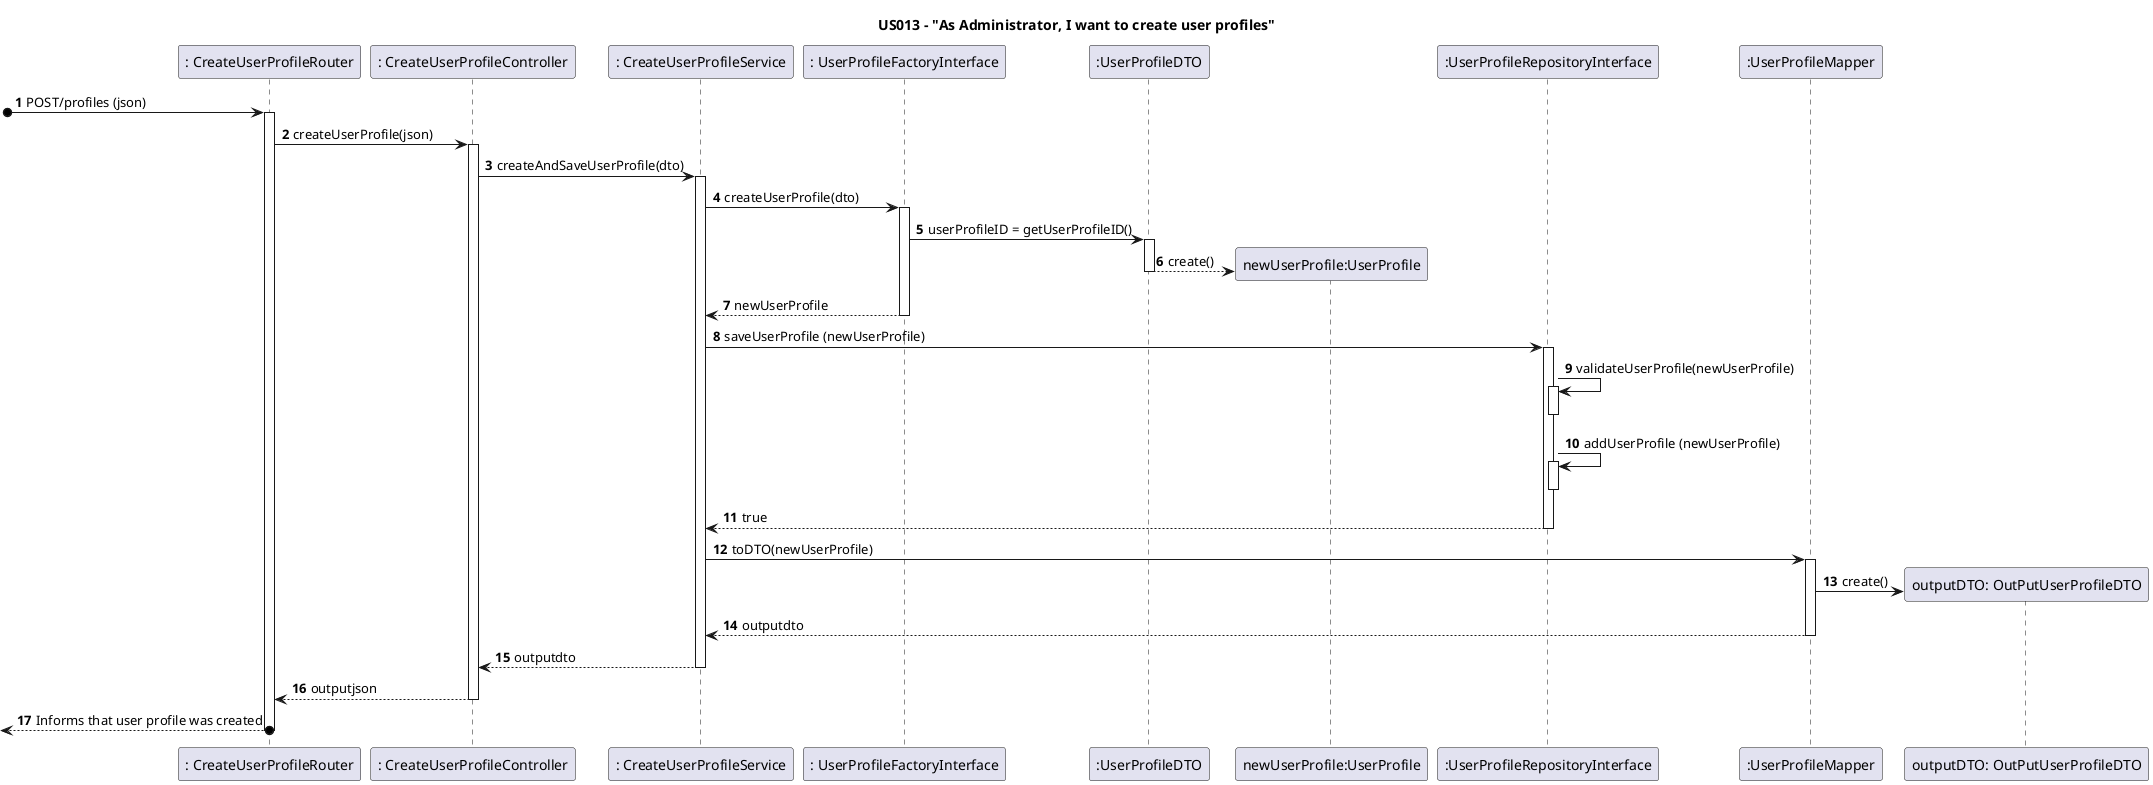 @startuml
'https://plantuml.com/sequence-diagram

autoactivate on
autonumber

title US013 - "As Administrator, I want to create user profiles"
participant ": CreateUserProfileRouter" as System
participant ": CreateUserProfileController" as Ctrl
participant ": CreateUserProfileService" as C1
participant ": UserProfileFactoryInterface" as C3
participant ":UserProfileDTO" as C2
participant "newUserProfile:UserProfile" as C4
participant ":UserProfileRepositoryInterface" as C5
participant ":UserProfileMapper" as C6
participant "outputDTO: OutPutUserProfileDTO" as C2.1


[o-> System: POST/profiles (json)
System -> Ctrl: createUserProfile(json)
Ctrl -> C1: createAndSaveUserProfile(dto)
C1 -> C3: createUserProfile(dto)
C3 -> C2 : userProfileID = getUserProfileID()
C2 --> C4 **: create()
deactivate
return newUserProfile
C1 -> C5 : saveUserProfile (newUserProfile)
C5 -> C5 : validateUserProfile(newUserProfile)
deactivate
C5 -> C5: addUserProfile (newUserProfile)
deactivate
return true
C1 -> C6: toDTO(newUserProfile)
C6 -> C2.1 **: create()

return outputdto
return outputdto
return outputjson
return Informs that user profile was created





@enduml